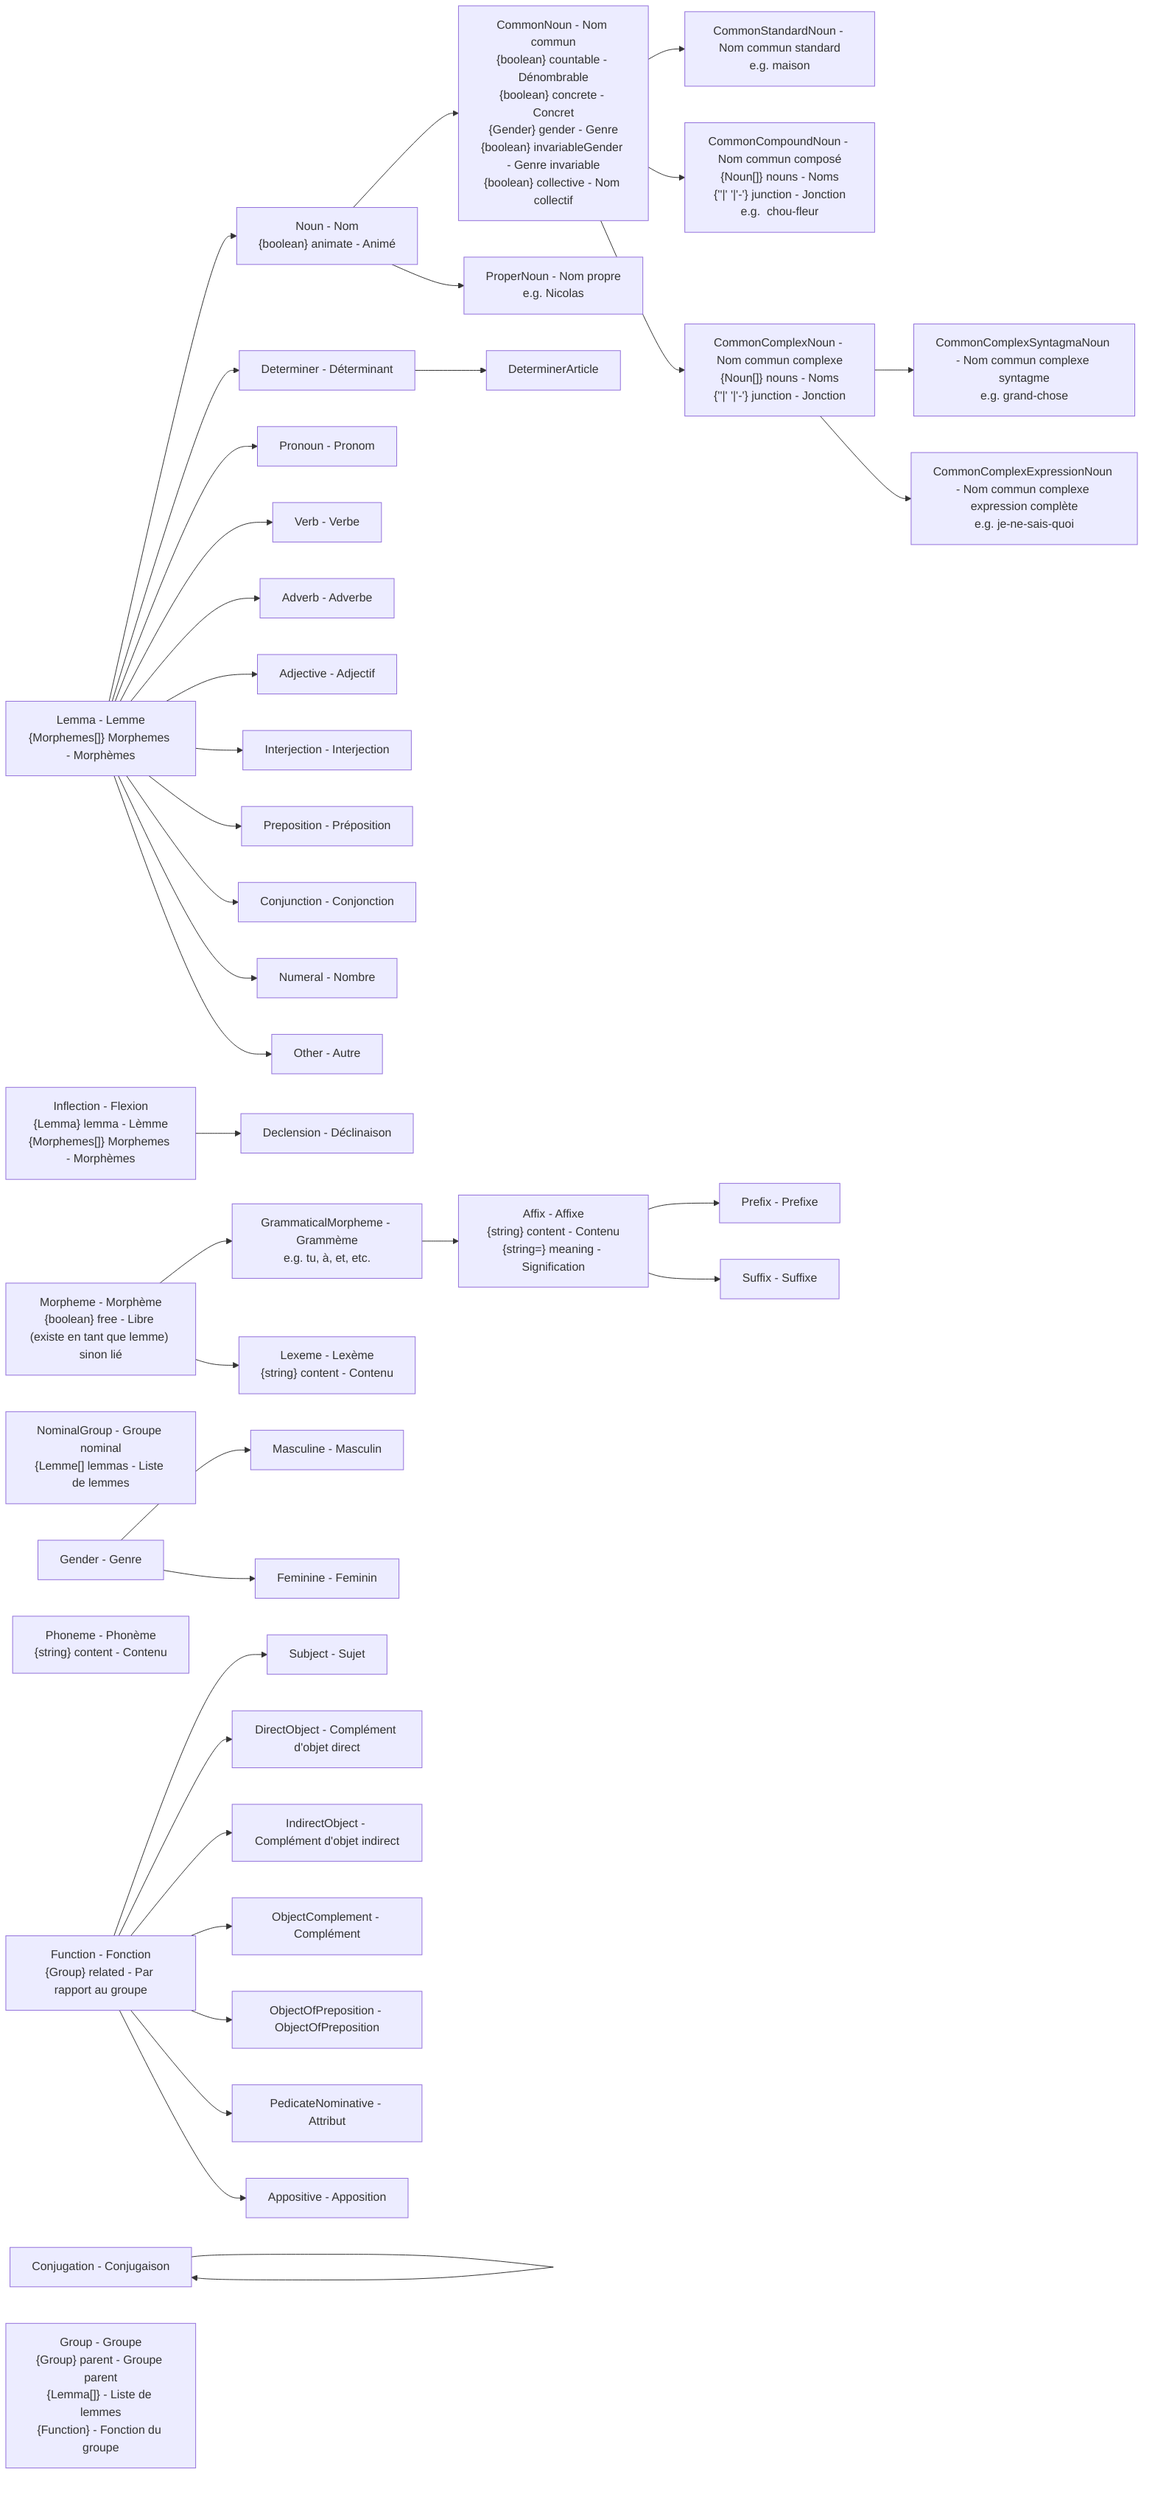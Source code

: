graph LR

%% ======================================
%% QUASI-STATIC
%% ======================================

%% ===================
%% Lemma
%% ===================

Lemma["Lemma - Lemme<br>{Morphemes[]} Morphemes - Morphèmes"]

Lemma --> Noun["Noun - Nom<br>{boolean} animate - Animé"]
Lemma --> Determiner["Determiner - Déterminant"]
Lemma --> Pronoun["Pronoun - Pronom"]
Lemma --> Verb["Verb - Verbe"]
Lemma --> Adverb["Adverb - Adverbe"]
Lemma --> Adjective["Adjective - Adjectif"]
Lemma --> Interjection["Interjection - Interjection"]
Lemma --> Preposition["Preposition - Préposition"]
Lemma --> Conjunction["Conjunction - Conjonction"]
Lemma --> Numeral["Numeral - Nombre"]
Lemma --> Other["Other - Autre"]

%% ===================
%% Inflection
%% ===================

Inflection["Inflection - Flexion<br>{Lemma} lemma - Lèmme<br>{Morphemes[]} Morphemes - Morphèmes"]

  Inflection --> Declension["Declension - Déclinaison"]
  Conjugation --> Conjugation["Conjugation - Conjugaison"]

%% declinaison ou conjugaison
%% number: singular, plural, invariable
%% gender: masculine, feminine, invariable
%% https://repository.ortolang.fr/api/content/morphalou/3/LISEZ-MOI.html

%%'abbreviation','auxiliary','impersonal','defective','onomatopoeia','negation','determinant','adjective','demonstrative','possessive','personal','relative','indefinite','interrogative','exclamatory','definite','negative','subordination' et 'coordination'

  Noun --> CommonNoun["CommonNoun - Nom commun<br>{boolean} countable - Dénombrable<br>{boolean} concrete - Concret<br>{Gender} gender - Genre<br>{boolean} invariableGender - Genre invariable<br>{boolean} collective - Nom collectif"]
    CommonNoun --> CommonStandardNoun["CommonStandardNoun - Nom commun standard<br>e.g. maison"]
    CommonNoun --> CommonCompoundNoun["CommonCompoundNoun - Nom commun composé<br>{Noun[]} nouns - Noms<br>{''|' '|'-'} junction - Jonction<br>e.g.  chou-fleur"]
    CommonNoun --> CommonComplexNoun["CommonComplexNoun - Nom commun complexe<br>{Noun[]} nouns - Noms<br>{''|' '|'-'} junction - Jonction"]
      CommonComplexNoun --> CommonComplexSyntagmaNoun["CommonComplexSyntagmaNoun - Nom commun complexe syntagme<br>e.g. grand-chose"]
      CommonComplexNoun --> CommonComplexExpressionNoun["CommonComplexExpressionNoun - Nom commun complexe expression complète<br>e.g. je-ne-sais-quoi"]

  Noun --> ProperNoun["ProperNoun - Nom propre<br>e.g. Nicolas"]

%% Verb
%% mood: infinitive, indicative, participle, subjunctive, imperative, conditional
%% tense: present, futur, past, imperfect, simplePast
%% person: firstPerson, secondPerson, thirdPerson
%% number: singular, plural, invariable

  Determiner --> DeterminerArticle

%% ===================
%% Locution
%% ===================
%% adverbiales, verbale, nominales, prépositionnelles

%% ou groupe nominal (éducation physique)

%% ===================
%% NominalGroup
%% ===================

NominalGroup["NominalGroup - Groupe nominal<br>{Lemme[] lemmas - Liste de lemmes"]

%% ===================
%% Morpheme
%% ===================


Morpheme["Morpheme - Morphème<br>{boolean} free - Libre (existe en tant que lemme) sinon lié"]

  %% Classe fermée
  Morpheme --> GrammaticalMorpheme["GrammaticalMorpheme - Grammème<br>e.g. tu, à, et, etc."]
    GrammaticalMorpheme --> Affix["Affix - Affixe<br>{string} content - Contenu<br>{string=} meaning - Signification"]
      Affix --> Prefix["Prefix - Prefixe"]
      Affix --> Suffix["Suffix - Suffixe"]
  %% Classe ouverte
  Morpheme --> Lexeme["Lexeme - Lexème<br>{string} content - Contenu"]

%% Un autre exemple est couraient, qui est composé de cour- « courir », -ai- (marque de l'imparfait) et -ent (3e personne du pluriel à l'écrit, « ils »)
%% Cet exemple est sans segmentation de mot : pomme de terre n'est pas composé de trois morphèmes mais bien d'un seul morphème, qui contient la signification « pomme de terre », le légume en question.
%% https://books.openedition.org/pup/485?lang=fr
%% http://archive.sfl.cnrs.fr/sites/sfl/IMG/pdf/corr-Res-Sem1-12010.pdf

%% ===================
%% Phoneme
%% ===================

Phoneme["Phoneme - Phonème<br>{string} content - Contenu"]

%% ===================
%% Gender
%% ===================

Gender["Gender - Genre"]
Gender --> Masculine["Masculine - Masculin"]
Gender --> Feminine["Feminine - Feminin"]

%% ===================
%% Function
%% ===================

Function["Function - Fonction<br>{Group} related - Par rapport au groupe"]

  Function --> Subject["Subject - Sujet"]
  Function --> DirectObject["DirectObject - Complément d'objet direct"]
  Function --> IndirectObject["IndirectObject - Complément d'objet indirect"]
  Function --> ObjectComplement["ObjectComplement - Complément"]
  Function --> ObjectOfPreposition["ObjectOfPreposition - ObjectOfPreposition"]
  Function --> PedicateNominative["PedicateNominative - Attribut"]
  Function --> Appositive["Appositive - Apposition"]

%% Les fonctions au sein de la proposition
%% Subject - Sujet
%% ObjectComplement - Complément d'objet
  %% direct
  %% second
  %% indirect
%% PedicateNominative - Attribut
  %% Le chat est *mon animal préféré*
  %% Le chat est <b>mon animal préféré</b>
  %% The cat is *my favourite animal*
%% ? - Complément circonstanciel
%% ? - Complément d'agent

%% Les fonctions au sein d'un constituant
%% Epithet - Épithète
%% Appositive - Apposition
%% ? - Complément

%% ======================================
%% DYNAMIC
%% ======================================

%% ===================
%% Group
%% ===================

Group["Group - Groupe<br>{Group} parent - Groupe parent<br>{Lemma[]} - Liste de lemmes<br>{Function} - Fonction du groupe"]

%%TDD Resources: fane, moeurs, un=une extra-terrestre: invariable, abimer=abîmer